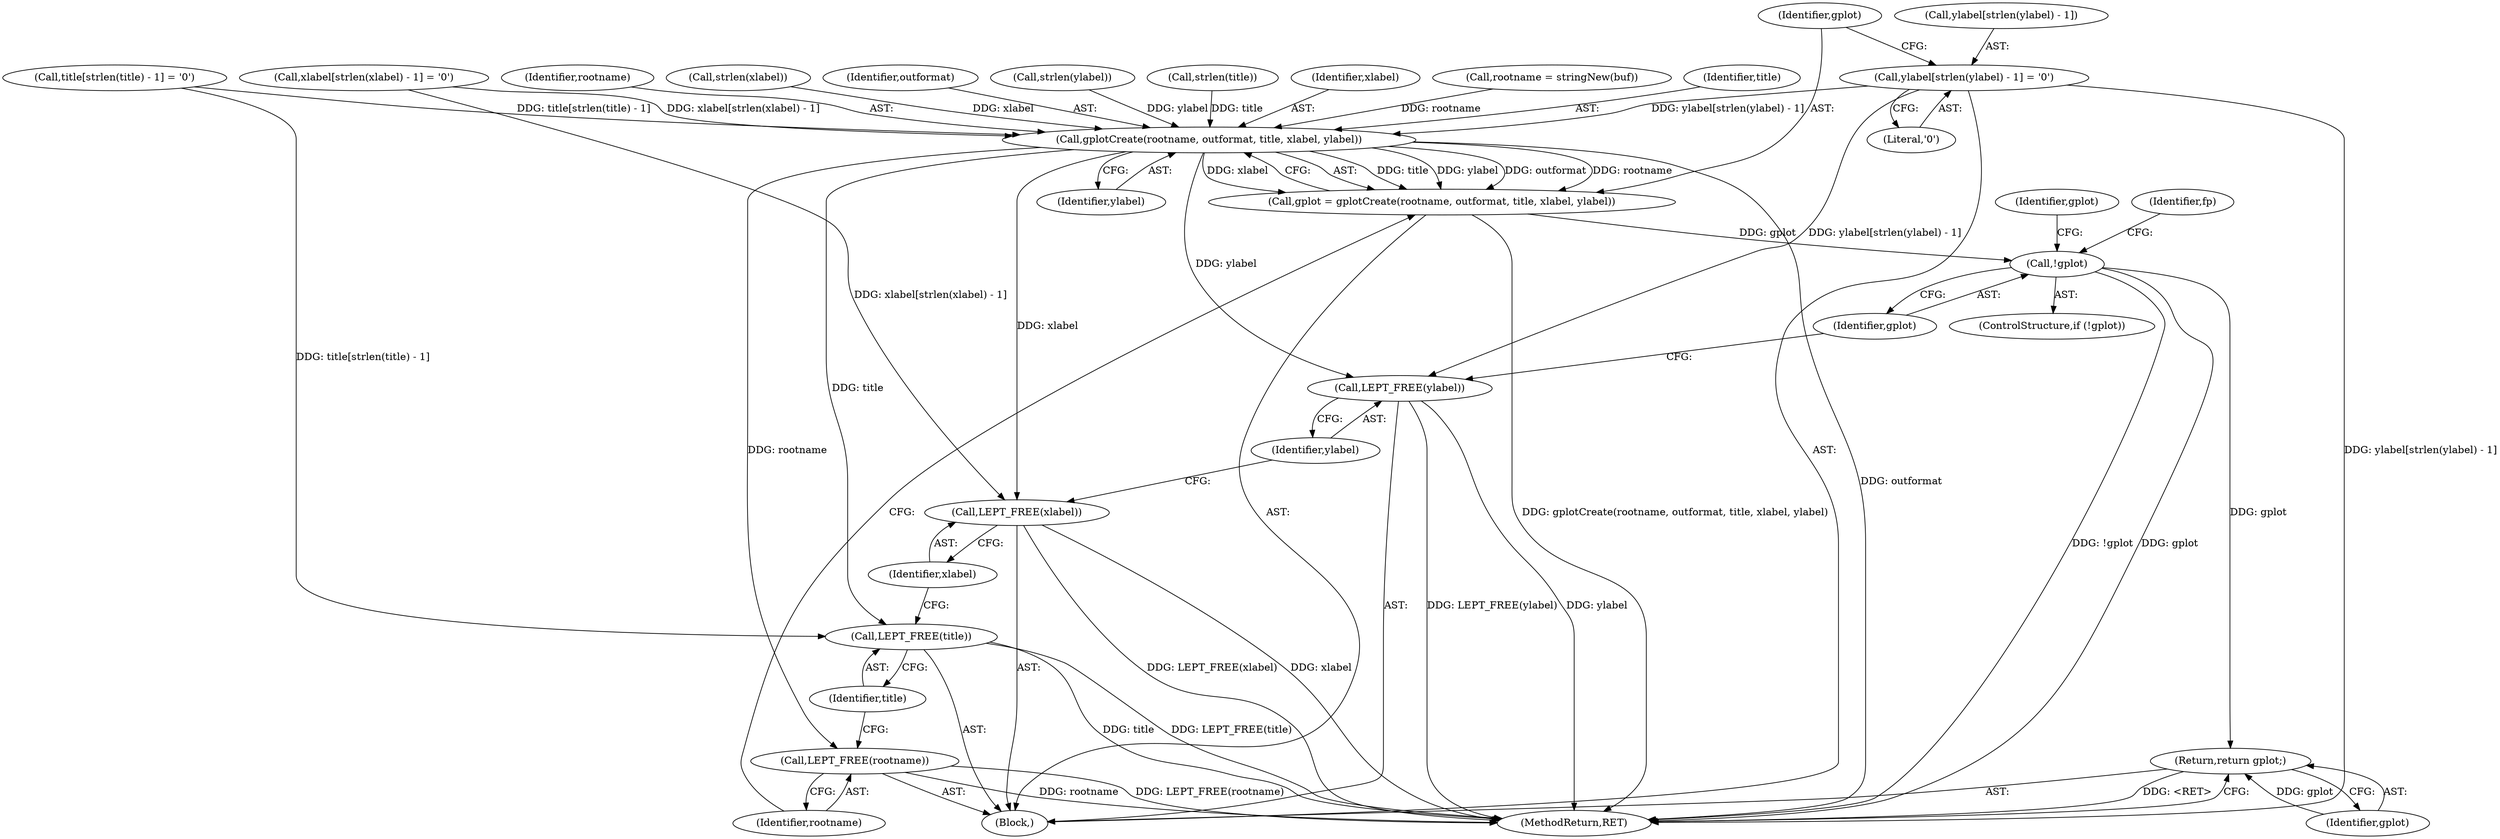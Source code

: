 digraph "0_leptonica_ee301cb2029db8a6289c5295daa42bba7715e99a_4@API" {
"1000250" [label="(Call,ylabel[strlen(ylabel) - 1] = '\0')"];
"1000260" [label="(Call,gplotCreate(rootname, outformat, title, xlabel, ylabel))"];
"1000258" [label="(Call,gplot = gplotCreate(rootname, outformat, title, xlabel, ylabel))"];
"1000275" [label="(Call,!gplot)"];
"1000411" [label="(Return,return gplot;)"];
"1000266" [label="(Call,LEPT_FREE(rootname))"];
"1000268" [label="(Call,LEPT_FREE(title))"];
"1000270" [label="(Call,LEPT_FREE(xlabel))"];
"1000272" [label="(Call,LEPT_FREE(ylabel))"];
"1000279" [label="(Identifier,fp)"];
"1000250" [label="(Call,ylabel[strlen(ylabel) - 1] = '\0')"];
"1000413" [label="(MethodReturn,RET)"];
"1000258" [label="(Call,gplot = gplotCreate(rootname, outformat, title, xlabel, ylabel))"];
"1000267" [label="(Identifier,rootname)"];
"1000411" [label="(Return,return gplot;)"];
"1000257" [label="(Literal,'\0')"];
"1000273" [label="(Identifier,ylabel)"];
"1000270" [label="(Call,LEPT_FREE(xlabel))"];
"1000210" [label="(Call,title[strlen(title) - 1] = '\0')"];
"1000251" [label="(Call,ylabel[strlen(ylabel) - 1])"];
"1000290" [label="(Identifier,gplot)"];
"1000271" [label="(Identifier,xlabel)"];
"1000214" [label="(Call,strlen(title))"];
"1000264" [label="(Identifier,xlabel)"];
"1000230" [label="(Call,xlabel[strlen(xlabel) - 1] = '\0')"];
"1000266" [label="(Call,LEPT_FREE(rootname))"];
"1000107" [label="(Block,)"];
"1000187" [label="(Call,rootname = stringNew(buf))"];
"1000265" [label="(Identifier,ylabel)"];
"1000275" [label="(Call,!gplot)"];
"1000269" [label="(Identifier,title)"];
"1000272" [label="(Call,LEPT_FREE(ylabel))"];
"1000268" [label="(Call,LEPT_FREE(title))"];
"1000263" [label="(Identifier,title)"];
"1000274" [label="(ControlStructure,if (!gplot))"];
"1000260" [label="(Call,gplotCreate(rootname, outformat, title, xlabel, ylabel))"];
"1000261" [label="(Identifier,rootname)"];
"1000276" [label="(Identifier,gplot)"];
"1000412" [label="(Identifier,gplot)"];
"1000234" [label="(Call,strlen(xlabel))"];
"1000259" [label="(Identifier,gplot)"];
"1000262" [label="(Identifier,outformat)"];
"1000254" [label="(Call,strlen(ylabel))"];
"1000250" -> "1000107"  [label="AST: "];
"1000250" -> "1000257"  [label="CFG: "];
"1000251" -> "1000250"  [label="AST: "];
"1000257" -> "1000250"  [label="AST: "];
"1000259" -> "1000250"  [label="CFG: "];
"1000250" -> "1000413"  [label="DDG: ylabel[strlen(ylabel) - 1]"];
"1000250" -> "1000260"  [label="DDG: ylabel[strlen(ylabel) - 1]"];
"1000250" -> "1000272"  [label="DDG: ylabel[strlen(ylabel) - 1]"];
"1000260" -> "1000258"  [label="AST: "];
"1000260" -> "1000265"  [label="CFG: "];
"1000261" -> "1000260"  [label="AST: "];
"1000262" -> "1000260"  [label="AST: "];
"1000263" -> "1000260"  [label="AST: "];
"1000264" -> "1000260"  [label="AST: "];
"1000265" -> "1000260"  [label="AST: "];
"1000258" -> "1000260"  [label="CFG: "];
"1000260" -> "1000413"  [label="DDG: outformat"];
"1000260" -> "1000258"  [label="DDG: title"];
"1000260" -> "1000258"  [label="DDG: ylabel"];
"1000260" -> "1000258"  [label="DDG: outformat"];
"1000260" -> "1000258"  [label="DDG: rootname"];
"1000260" -> "1000258"  [label="DDG: xlabel"];
"1000187" -> "1000260"  [label="DDG: rootname"];
"1000210" -> "1000260"  [label="DDG: title[strlen(title) - 1]"];
"1000214" -> "1000260"  [label="DDG: title"];
"1000234" -> "1000260"  [label="DDG: xlabel"];
"1000230" -> "1000260"  [label="DDG: xlabel[strlen(xlabel) - 1]"];
"1000254" -> "1000260"  [label="DDG: ylabel"];
"1000260" -> "1000266"  [label="DDG: rootname"];
"1000260" -> "1000268"  [label="DDG: title"];
"1000260" -> "1000270"  [label="DDG: xlabel"];
"1000260" -> "1000272"  [label="DDG: ylabel"];
"1000258" -> "1000107"  [label="AST: "];
"1000259" -> "1000258"  [label="AST: "];
"1000267" -> "1000258"  [label="CFG: "];
"1000258" -> "1000413"  [label="DDG: gplotCreate(rootname, outformat, title, xlabel, ylabel)"];
"1000258" -> "1000275"  [label="DDG: gplot"];
"1000275" -> "1000274"  [label="AST: "];
"1000275" -> "1000276"  [label="CFG: "];
"1000276" -> "1000275"  [label="AST: "];
"1000279" -> "1000275"  [label="CFG: "];
"1000290" -> "1000275"  [label="CFG: "];
"1000275" -> "1000413"  [label="DDG: !gplot"];
"1000275" -> "1000413"  [label="DDG: gplot"];
"1000275" -> "1000411"  [label="DDG: gplot"];
"1000411" -> "1000107"  [label="AST: "];
"1000411" -> "1000412"  [label="CFG: "];
"1000412" -> "1000411"  [label="AST: "];
"1000413" -> "1000411"  [label="CFG: "];
"1000411" -> "1000413"  [label="DDG: <RET>"];
"1000412" -> "1000411"  [label="DDG: gplot"];
"1000266" -> "1000107"  [label="AST: "];
"1000266" -> "1000267"  [label="CFG: "];
"1000267" -> "1000266"  [label="AST: "];
"1000269" -> "1000266"  [label="CFG: "];
"1000266" -> "1000413"  [label="DDG: rootname"];
"1000266" -> "1000413"  [label="DDG: LEPT_FREE(rootname)"];
"1000268" -> "1000107"  [label="AST: "];
"1000268" -> "1000269"  [label="CFG: "];
"1000269" -> "1000268"  [label="AST: "];
"1000271" -> "1000268"  [label="CFG: "];
"1000268" -> "1000413"  [label="DDG: title"];
"1000268" -> "1000413"  [label="DDG: LEPT_FREE(title)"];
"1000210" -> "1000268"  [label="DDG: title[strlen(title) - 1]"];
"1000270" -> "1000107"  [label="AST: "];
"1000270" -> "1000271"  [label="CFG: "];
"1000271" -> "1000270"  [label="AST: "];
"1000273" -> "1000270"  [label="CFG: "];
"1000270" -> "1000413"  [label="DDG: LEPT_FREE(xlabel)"];
"1000270" -> "1000413"  [label="DDG: xlabel"];
"1000230" -> "1000270"  [label="DDG: xlabel[strlen(xlabel) - 1]"];
"1000272" -> "1000107"  [label="AST: "];
"1000272" -> "1000273"  [label="CFG: "];
"1000273" -> "1000272"  [label="AST: "];
"1000276" -> "1000272"  [label="CFG: "];
"1000272" -> "1000413"  [label="DDG: ylabel"];
"1000272" -> "1000413"  [label="DDG: LEPT_FREE(ylabel)"];
}
